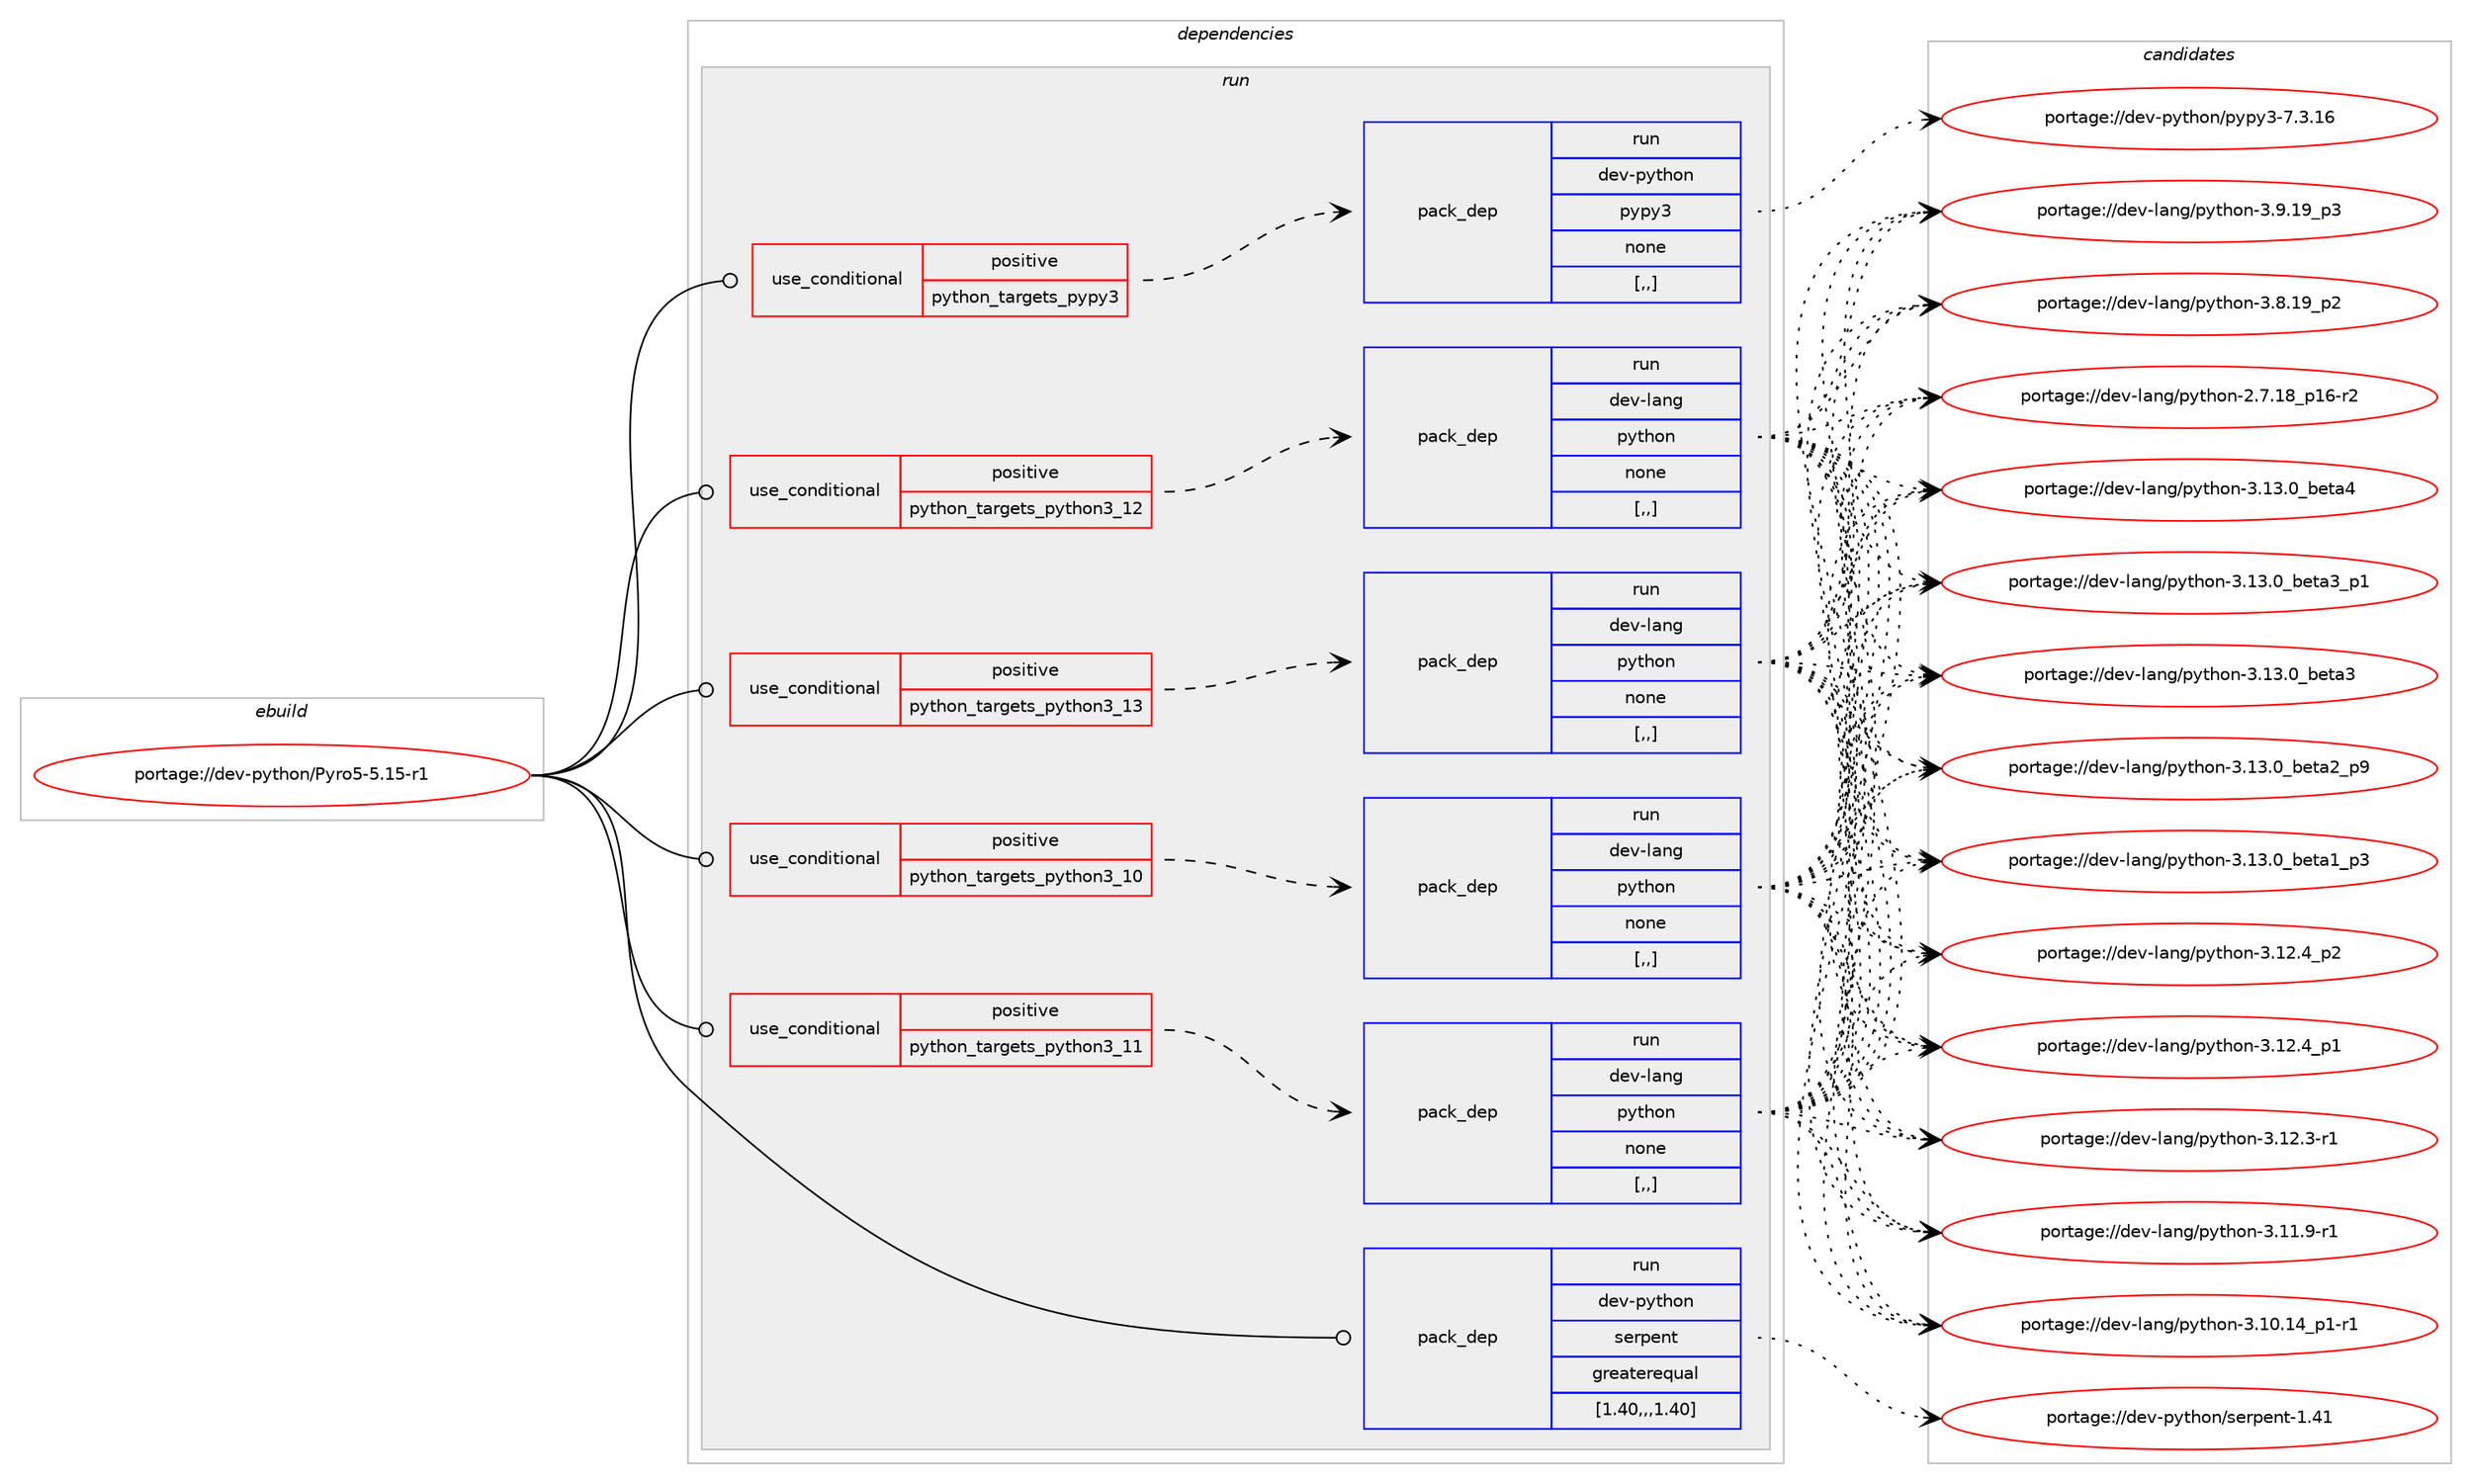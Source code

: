 digraph prolog {

# *************
# Graph options
# *************

newrank=true;
concentrate=true;
compound=true;
graph [rankdir=LR,fontname=Helvetica,fontsize=10,ranksep=1.5];#, ranksep=2.5, nodesep=0.2];
edge  [arrowhead=vee];
node  [fontname=Helvetica,fontsize=10];

# **********
# The ebuild
# **********

subgraph cluster_leftcol {
color=gray;
label=<<i>ebuild</i>>;
id [label="portage://dev-python/Pyro5-5.15-r1", color=red, width=4, href="../dev-python/Pyro5-5.15-r1.svg"];
}

# ****************
# The dependencies
# ****************

subgraph cluster_midcol {
color=gray;
label=<<i>dependencies</i>>;
subgraph cluster_compile {
fillcolor="#eeeeee";
style=filled;
label=<<i>compile</i>>;
}
subgraph cluster_compileandrun {
fillcolor="#eeeeee";
style=filled;
label=<<i>compile and run</i>>;
}
subgraph cluster_run {
fillcolor="#eeeeee";
style=filled;
label=<<i>run</i>>;
subgraph cond30783 {
dependency141720 [label=<<TABLE BORDER="0" CELLBORDER="1" CELLSPACING="0" CELLPADDING="4"><TR><TD ROWSPAN="3" CELLPADDING="10">use_conditional</TD></TR><TR><TD>positive</TD></TR><TR><TD>python_targets_pypy3</TD></TR></TABLE>>, shape=none, color=red];
subgraph pack109693 {
dependency141721 [label=<<TABLE BORDER="0" CELLBORDER="1" CELLSPACING="0" CELLPADDING="4" WIDTH="220"><TR><TD ROWSPAN="6" CELLPADDING="30">pack_dep</TD></TR><TR><TD WIDTH="110">run</TD></TR><TR><TD>dev-python</TD></TR><TR><TD>pypy3</TD></TR><TR><TD>none</TD></TR><TR><TD>[,,]</TD></TR></TABLE>>, shape=none, color=blue];
}
dependency141720:e -> dependency141721:w [weight=20,style="dashed",arrowhead="vee"];
}
id:e -> dependency141720:w [weight=20,style="solid",arrowhead="odot"];
subgraph cond30784 {
dependency141722 [label=<<TABLE BORDER="0" CELLBORDER="1" CELLSPACING="0" CELLPADDING="4"><TR><TD ROWSPAN="3" CELLPADDING="10">use_conditional</TD></TR><TR><TD>positive</TD></TR><TR><TD>python_targets_python3_10</TD></TR></TABLE>>, shape=none, color=red];
subgraph pack109694 {
dependency141723 [label=<<TABLE BORDER="0" CELLBORDER="1" CELLSPACING="0" CELLPADDING="4" WIDTH="220"><TR><TD ROWSPAN="6" CELLPADDING="30">pack_dep</TD></TR><TR><TD WIDTH="110">run</TD></TR><TR><TD>dev-lang</TD></TR><TR><TD>python</TD></TR><TR><TD>none</TD></TR><TR><TD>[,,]</TD></TR></TABLE>>, shape=none, color=blue];
}
dependency141722:e -> dependency141723:w [weight=20,style="dashed",arrowhead="vee"];
}
id:e -> dependency141722:w [weight=20,style="solid",arrowhead="odot"];
subgraph cond30785 {
dependency141724 [label=<<TABLE BORDER="0" CELLBORDER="1" CELLSPACING="0" CELLPADDING="4"><TR><TD ROWSPAN="3" CELLPADDING="10">use_conditional</TD></TR><TR><TD>positive</TD></TR><TR><TD>python_targets_python3_11</TD></TR></TABLE>>, shape=none, color=red];
subgraph pack109695 {
dependency141725 [label=<<TABLE BORDER="0" CELLBORDER="1" CELLSPACING="0" CELLPADDING="4" WIDTH="220"><TR><TD ROWSPAN="6" CELLPADDING="30">pack_dep</TD></TR><TR><TD WIDTH="110">run</TD></TR><TR><TD>dev-lang</TD></TR><TR><TD>python</TD></TR><TR><TD>none</TD></TR><TR><TD>[,,]</TD></TR></TABLE>>, shape=none, color=blue];
}
dependency141724:e -> dependency141725:w [weight=20,style="dashed",arrowhead="vee"];
}
id:e -> dependency141724:w [weight=20,style="solid",arrowhead="odot"];
subgraph cond30786 {
dependency141726 [label=<<TABLE BORDER="0" CELLBORDER="1" CELLSPACING="0" CELLPADDING="4"><TR><TD ROWSPAN="3" CELLPADDING="10">use_conditional</TD></TR><TR><TD>positive</TD></TR><TR><TD>python_targets_python3_12</TD></TR></TABLE>>, shape=none, color=red];
subgraph pack109696 {
dependency141727 [label=<<TABLE BORDER="0" CELLBORDER="1" CELLSPACING="0" CELLPADDING="4" WIDTH="220"><TR><TD ROWSPAN="6" CELLPADDING="30">pack_dep</TD></TR><TR><TD WIDTH="110">run</TD></TR><TR><TD>dev-lang</TD></TR><TR><TD>python</TD></TR><TR><TD>none</TD></TR><TR><TD>[,,]</TD></TR></TABLE>>, shape=none, color=blue];
}
dependency141726:e -> dependency141727:w [weight=20,style="dashed",arrowhead="vee"];
}
id:e -> dependency141726:w [weight=20,style="solid",arrowhead="odot"];
subgraph cond30787 {
dependency141728 [label=<<TABLE BORDER="0" CELLBORDER="1" CELLSPACING="0" CELLPADDING="4"><TR><TD ROWSPAN="3" CELLPADDING="10">use_conditional</TD></TR><TR><TD>positive</TD></TR><TR><TD>python_targets_python3_13</TD></TR></TABLE>>, shape=none, color=red];
subgraph pack109697 {
dependency141729 [label=<<TABLE BORDER="0" CELLBORDER="1" CELLSPACING="0" CELLPADDING="4" WIDTH="220"><TR><TD ROWSPAN="6" CELLPADDING="30">pack_dep</TD></TR><TR><TD WIDTH="110">run</TD></TR><TR><TD>dev-lang</TD></TR><TR><TD>python</TD></TR><TR><TD>none</TD></TR><TR><TD>[,,]</TD></TR></TABLE>>, shape=none, color=blue];
}
dependency141728:e -> dependency141729:w [weight=20,style="dashed",arrowhead="vee"];
}
id:e -> dependency141728:w [weight=20,style="solid",arrowhead="odot"];
subgraph pack109698 {
dependency141730 [label=<<TABLE BORDER="0" CELLBORDER="1" CELLSPACING="0" CELLPADDING="4" WIDTH="220"><TR><TD ROWSPAN="6" CELLPADDING="30">pack_dep</TD></TR><TR><TD WIDTH="110">run</TD></TR><TR><TD>dev-python</TD></TR><TR><TD>serpent</TD></TR><TR><TD>greaterequal</TD></TR><TR><TD>[1.40,,,1.40]</TD></TR></TABLE>>, shape=none, color=blue];
}
id:e -> dependency141730:w [weight=20,style="solid",arrowhead="odot"];
}
}

# **************
# The candidates
# **************

subgraph cluster_choices {
rank=same;
color=gray;
label=<<i>candidates</i>>;

subgraph choice109693 {
color=black;
nodesep=1;
choice10010111845112121116104111110471121211121215145554651464954 [label="portage://dev-python/pypy3-7.3.16", color=red, width=4,href="../dev-python/pypy3-7.3.16.svg"];
dependency141721:e -> choice10010111845112121116104111110471121211121215145554651464954:w [style=dotted,weight="100"];
}
subgraph choice109694 {
color=black;
nodesep=1;
choice1001011184510897110103471121211161041111104551464951464895981011169752 [label="portage://dev-lang/python-3.13.0_beta4", color=red, width=4,href="../dev-lang/python-3.13.0_beta4.svg"];
choice10010111845108971101034711212111610411111045514649514648959810111697519511249 [label="portage://dev-lang/python-3.13.0_beta3_p1", color=red, width=4,href="../dev-lang/python-3.13.0_beta3_p1.svg"];
choice1001011184510897110103471121211161041111104551464951464895981011169751 [label="portage://dev-lang/python-3.13.0_beta3", color=red, width=4,href="../dev-lang/python-3.13.0_beta3.svg"];
choice10010111845108971101034711212111610411111045514649514648959810111697509511257 [label="portage://dev-lang/python-3.13.0_beta2_p9", color=red, width=4,href="../dev-lang/python-3.13.0_beta2_p9.svg"];
choice10010111845108971101034711212111610411111045514649514648959810111697499511251 [label="portage://dev-lang/python-3.13.0_beta1_p3", color=red, width=4,href="../dev-lang/python-3.13.0_beta1_p3.svg"];
choice100101118451089711010347112121116104111110455146495046529511250 [label="portage://dev-lang/python-3.12.4_p2", color=red, width=4,href="../dev-lang/python-3.12.4_p2.svg"];
choice100101118451089711010347112121116104111110455146495046529511249 [label="portage://dev-lang/python-3.12.4_p1", color=red, width=4,href="../dev-lang/python-3.12.4_p1.svg"];
choice100101118451089711010347112121116104111110455146495046514511449 [label="portage://dev-lang/python-3.12.3-r1", color=red, width=4,href="../dev-lang/python-3.12.3-r1.svg"];
choice100101118451089711010347112121116104111110455146494946574511449 [label="portage://dev-lang/python-3.11.9-r1", color=red, width=4,href="../dev-lang/python-3.11.9-r1.svg"];
choice100101118451089711010347112121116104111110455146494846495295112494511449 [label="portage://dev-lang/python-3.10.14_p1-r1", color=red, width=4,href="../dev-lang/python-3.10.14_p1-r1.svg"];
choice100101118451089711010347112121116104111110455146574649579511251 [label="portage://dev-lang/python-3.9.19_p3", color=red, width=4,href="../dev-lang/python-3.9.19_p3.svg"];
choice100101118451089711010347112121116104111110455146564649579511250 [label="portage://dev-lang/python-3.8.19_p2", color=red, width=4,href="../dev-lang/python-3.8.19_p2.svg"];
choice100101118451089711010347112121116104111110455046554649569511249544511450 [label="portage://dev-lang/python-2.7.18_p16-r2", color=red, width=4,href="../dev-lang/python-2.7.18_p16-r2.svg"];
dependency141723:e -> choice1001011184510897110103471121211161041111104551464951464895981011169752:w [style=dotted,weight="100"];
dependency141723:e -> choice10010111845108971101034711212111610411111045514649514648959810111697519511249:w [style=dotted,weight="100"];
dependency141723:e -> choice1001011184510897110103471121211161041111104551464951464895981011169751:w [style=dotted,weight="100"];
dependency141723:e -> choice10010111845108971101034711212111610411111045514649514648959810111697509511257:w [style=dotted,weight="100"];
dependency141723:e -> choice10010111845108971101034711212111610411111045514649514648959810111697499511251:w [style=dotted,weight="100"];
dependency141723:e -> choice100101118451089711010347112121116104111110455146495046529511250:w [style=dotted,weight="100"];
dependency141723:e -> choice100101118451089711010347112121116104111110455146495046529511249:w [style=dotted,weight="100"];
dependency141723:e -> choice100101118451089711010347112121116104111110455146495046514511449:w [style=dotted,weight="100"];
dependency141723:e -> choice100101118451089711010347112121116104111110455146494946574511449:w [style=dotted,weight="100"];
dependency141723:e -> choice100101118451089711010347112121116104111110455146494846495295112494511449:w [style=dotted,weight="100"];
dependency141723:e -> choice100101118451089711010347112121116104111110455146574649579511251:w [style=dotted,weight="100"];
dependency141723:e -> choice100101118451089711010347112121116104111110455146564649579511250:w [style=dotted,weight="100"];
dependency141723:e -> choice100101118451089711010347112121116104111110455046554649569511249544511450:w [style=dotted,weight="100"];
}
subgraph choice109695 {
color=black;
nodesep=1;
choice1001011184510897110103471121211161041111104551464951464895981011169752 [label="portage://dev-lang/python-3.13.0_beta4", color=red, width=4,href="../dev-lang/python-3.13.0_beta4.svg"];
choice10010111845108971101034711212111610411111045514649514648959810111697519511249 [label="portage://dev-lang/python-3.13.0_beta3_p1", color=red, width=4,href="../dev-lang/python-3.13.0_beta3_p1.svg"];
choice1001011184510897110103471121211161041111104551464951464895981011169751 [label="portage://dev-lang/python-3.13.0_beta3", color=red, width=4,href="../dev-lang/python-3.13.0_beta3.svg"];
choice10010111845108971101034711212111610411111045514649514648959810111697509511257 [label="portage://dev-lang/python-3.13.0_beta2_p9", color=red, width=4,href="../dev-lang/python-3.13.0_beta2_p9.svg"];
choice10010111845108971101034711212111610411111045514649514648959810111697499511251 [label="portage://dev-lang/python-3.13.0_beta1_p3", color=red, width=4,href="../dev-lang/python-3.13.0_beta1_p3.svg"];
choice100101118451089711010347112121116104111110455146495046529511250 [label="portage://dev-lang/python-3.12.4_p2", color=red, width=4,href="../dev-lang/python-3.12.4_p2.svg"];
choice100101118451089711010347112121116104111110455146495046529511249 [label="portage://dev-lang/python-3.12.4_p1", color=red, width=4,href="../dev-lang/python-3.12.4_p1.svg"];
choice100101118451089711010347112121116104111110455146495046514511449 [label="portage://dev-lang/python-3.12.3-r1", color=red, width=4,href="../dev-lang/python-3.12.3-r1.svg"];
choice100101118451089711010347112121116104111110455146494946574511449 [label="portage://dev-lang/python-3.11.9-r1", color=red, width=4,href="../dev-lang/python-3.11.9-r1.svg"];
choice100101118451089711010347112121116104111110455146494846495295112494511449 [label="portage://dev-lang/python-3.10.14_p1-r1", color=red, width=4,href="../dev-lang/python-3.10.14_p1-r1.svg"];
choice100101118451089711010347112121116104111110455146574649579511251 [label="portage://dev-lang/python-3.9.19_p3", color=red, width=4,href="../dev-lang/python-3.9.19_p3.svg"];
choice100101118451089711010347112121116104111110455146564649579511250 [label="portage://dev-lang/python-3.8.19_p2", color=red, width=4,href="../dev-lang/python-3.8.19_p2.svg"];
choice100101118451089711010347112121116104111110455046554649569511249544511450 [label="portage://dev-lang/python-2.7.18_p16-r2", color=red, width=4,href="../dev-lang/python-2.7.18_p16-r2.svg"];
dependency141725:e -> choice1001011184510897110103471121211161041111104551464951464895981011169752:w [style=dotted,weight="100"];
dependency141725:e -> choice10010111845108971101034711212111610411111045514649514648959810111697519511249:w [style=dotted,weight="100"];
dependency141725:e -> choice1001011184510897110103471121211161041111104551464951464895981011169751:w [style=dotted,weight="100"];
dependency141725:e -> choice10010111845108971101034711212111610411111045514649514648959810111697509511257:w [style=dotted,weight="100"];
dependency141725:e -> choice10010111845108971101034711212111610411111045514649514648959810111697499511251:w [style=dotted,weight="100"];
dependency141725:e -> choice100101118451089711010347112121116104111110455146495046529511250:w [style=dotted,weight="100"];
dependency141725:e -> choice100101118451089711010347112121116104111110455146495046529511249:w [style=dotted,weight="100"];
dependency141725:e -> choice100101118451089711010347112121116104111110455146495046514511449:w [style=dotted,weight="100"];
dependency141725:e -> choice100101118451089711010347112121116104111110455146494946574511449:w [style=dotted,weight="100"];
dependency141725:e -> choice100101118451089711010347112121116104111110455146494846495295112494511449:w [style=dotted,weight="100"];
dependency141725:e -> choice100101118451089711010347112121116104111110455146574649579511251:w [style=dotted,weight="100"];
dependency141725:e -> choice100101118451089711010347112121116104111110455146564649579511250:w [style=dotted,weight="100"];
dependency141725:e -> choice100101118451089711010347112121116104111110455046554649569511249544511450:w [style=dotted,weight="100"];
}
subgraph choice109696 {
color=black;
nodesep=1;
choice1001011184510897110103471121211161041111104551464951464895981011169752 [label="portage://dev-lang/python-3.13.0_beta4", color=red, width=4,href="../dev-lang/python-3.13.0_beta4.svg"];
choice10010111845108971101034711212111610411111045514649514648959810111697519511249 [label="portage://dev-lang/python-3.13.0_beta3_p1", color=red, width=4,href="../dev-lang/python-3.13.0_beta3_p1.svg"];
choice1001011184510897110103471121211161041111104551464951464895981011169751 [label="portage://dev-lang/python-3.13.0_beta3", color=red, width=4,href="../dev-lang/python-3.13.0_beta3.svg"];
choice10010111845108971101034711212111610411111045514649514648959810111697509511257 [label="portage://dev-lang/python-3.13.0_beta2_p9", color=red, width=4,href="../dev-lang/python-3.13.0_beta2_p9.svg"];
choice10010111845108971101034711212111610411111045514649514648959810111697499511251 [label="portage://dev-lang/python-3.13.0_beta1_p3", color=red, width=4,href="../dev-lang/python-3.13.0_beta1_p3.svg"];
choice100101118451089711010347112121116104111110455146495046529511250 [label="portage://dev-lang/python-3.12.4_p2", color=red, width=4,href="../dev-lang/python-3.12.4_p2.svg"];
choice100101118451089711010347112121116104111110455146495046529511249 [label="portage://dev-lang/python-3.12.4_p1", color=red, width=4,href="../dev-lang/python-3.12.4_p1.svg"];
choice100101118451089711010347112121116104111110455146495046514511449 [label="portage://dev-lang/python-3.12.3-r1", color=red, width=4,href="../dev-lang/python-3.12.3-r1.svg"];
choice100101118451089711010347112121116104111110455146494946574511449 [label="portage://dev-lang/python-3.11.9-r1", color=red, width=4,href="../dev-lang/python-3.11.9-r1.svg"];
choice100101118451089711010347112121116104111110455146494846495295112494511449 [label="portage://dev-lang/python-3.10.14_p1-r1", color=red, width=4,href="../dev-lang/python-3.10.14_p1-r1.svg"];
choice100101118451089711010347112121116104111110455146574649579511251 [label="portage://dev-lang/python-3.9.19_p3", color=red, width=4,href="../dev-lang/python-3.9.19_p3.svg"];
choice100101118451089711010347112121116104111110455146564649579511250 [label="portage://dev-lang/python-3.8.19_p2", color=red, width=4,href="../dev-lang/python-3.8.19_p2.svg"];
choice100101118451089711010347112121116104111110455046554649569511249544511450 [label="portage://dev-lang/python-2.7.18_p16-r2", color=red, width=4,href="../dev-lang/python-2.7.18_p16-r2.svg"];
dependency141727:e -> choice1001011184510897110103471121211161041111104551464951464895981011169752:w [style=dotted,weight="100"];
dependency141727:e -> choice10010111845108971101034711212111610411111045514649514648959810111697519511249:w [style=dotted,weight="100"];
dependency141727:e -> choice1001011184510897110103471121211161041111104551464951464895981011169751:w [style=dotted,weight="100"];
dependency141727:e -> choice10010111845108971101034711212111610411111045514649514648959810111697509511257:w [style=dotted,weight="100"];
dependency141727:e -> choice10010111845108971101034711212111610411111045514649514648959810111697499511251:w [style=dotted,weight="100"];
dependency141727:e -> choice100101118451089711010347112121116104111110455146495046529511250:w [style=dotted,weight="100"];
dependency141727:e -> choice100101118451089711010347112121116104111110455146495046529511249:w [style=dotted,weight="100"];
dependency141727:e -> choice100101118451089711010347112121116104111110455146495046514511449:w [style=dotted,weight="100"];
dependency141727:e -> choice100101118451089711010347112121116104111110455146494946574511449:w [style=dotted,weight="100"];
dependency141727:e -> choice100101118451089711010347112121116104111110455146494846495295112494511449:w [style=dotted,weight="100"];
dependency141727:e -> choice100101118451089711010347112121116104111110455146574649579511251:w [style=dotted,weight="100"];
dependency141727:e -> choice100101118451089711010347112121116104111110455146564649579511250:w [style=dotted,weight="100"];
dependency141727:e -> choice100101118451089711010347112121116104111110455046554649569511249544511450:w [style=dotted,weight="100"];
}
subgraph choice109697 {
color=black;
nodesep=1;
choice1001011184510897110103471121211161041111104551464951464895981011169752 [label="portage://dev-lang/python-3.13.0_beta4", color=red, width=4,href="../dev-lang/python-3.13.0_beta4.svg"];
choice10010111845108971101034711212111610411111045514649514648959810111697519511249 [label="portage://dev-lang/python-3.13.0_beta3_p1", color=red, width=4,href="../dev-lang/python-3.13.0_beta3_p1.svg"];
choice1001011184510897110103471121211161041111104551464951464895981011169751 [label="portage://dev-lang/python-3.13.0_beta3", color=red, width=4,href="../dev-lang/python-3.13.0_beta3.svg"];
choice10010111845108971101034711212111610411111045514649514648959810111697509511257 [label="portage://dev-lang/python-3.13.0_beta2_p9", color=red, width=4,href="../dev-lang/python-3.13.0_beta2_p9.svg"];
choice10010111845108971101034711212111610411111045514649514648959810111697499511251 [label="portage://dev-lang/python-3.13.0_beta1_p3", color=red, width=4,href="../dev-lang/python-3.13.0_beta1_p3.svg"];
choice100101118451089711010347112121116104111110455146495046529511250 [label="portage://dev-lang/python-3.12.4_p2", color=red, width=4,href="../dev-lang/python-3.12.4_p2.svg"];
choice100101118451089711010347112121116104111110455146495046529511249 [label="portage://dev-lang/python-3.12.4_p1", color=red, width=4,href="../dev-lang/python-3.12.4_p1.svg"];
choice100101118451089711010347112121116104111110455146495046514511449 [label="portage://dev-lang/python-3.12.3-r1", color=red, width=4,href="../dev-lang/python-3.12.3-r1.svg"];
choice100101118451089711010347112121116104111110455146494946574511449 [label="portage://dev-lang/python-3.11.9-r1", color=red, width=4,href="../dev-lang/python-3.11.9-r1.svg"];
choice100101118451089711010347112121116104111110455146494846495295112494511449 [label="portage://dev-lang/python-3.10.14_p1-r1", color=red, width=4,href="../dev-lang/python-3.10.14_p1-r1.svg"];
choice100101118451089711010347112121116104111110455146574649579511251 [label="portage://dev-lang/python-3.9.19_p3", color=red, width=4,href="../dev-lang/python-3.9.19_p3.svg"];
choice100101118451089711010347112121116104111110455146564649579511250 [label="portage://dev-lang/python-3.8.19_p2", color=red, width=4,href="../dev-lang/python-3.8.19_p2.svg"];
choice100101118451089711010347112121116104111110455046554649569511249544511450 [label="portage://dev-lang/python-2.7.18_p16-r2", color=red, width=4,href="../dev-lang/python-2.7.18_p16-r2.svg"];
dependency141729:e -> choice1001011184510897110103471121211161041111104551464951464895981011169752:w [style=dotted,weight="100"];
dependency141729:e -> choice10010111845108971101034711212111610411111045514649514648959810111697519511249:w [style=dotted,weight="100"];
dependency141729:e -> choice1001011184510897110103471121211161041111104551464951464895981011169751:w [style=dotted,weight="100"];
dependency141729:e -> choice10010111845108971101034711212111610411111045514649514648959810111697509511257:w [style=dotted,weight="100"];
dependency141729:e -> choice10010111845108971101034711212111610411111045514649514648959810111697499511251:w [style=dotted,weight="100"];
dependency141729:e -> choice100101118451089711010347112121116104111110455146495046529511250:w [style=dotted,weight="100"];
dependency141729:e -> choice100101118451089711010347112121116104111110455146495046529511249:w [style=dotted,weight="100"];
dependency141729:e -> choice100101118451089711010347112121116104111110455146495046514511449:w [style=dotted,weight="100"];
dependency141729:e -> choice100101118451089711010347112121116104111110455146494946574511449:w [style=dotted,weight="100"];
dependency141729:e -> choice100101118451089711010347112121116104111110455146494846495295112494511449:w [style=dotted,weight="100"];
dependency141729:e -> choice100101118451089711010347112121116104111110455146574649579511251:w [style=dotted,weight="100"];
dependency141729:e -> choice100101118451089711010347112121116104111110455146564649579511250:w [style=dotted,weight="100"];
dependency141729:e -> choice100101118451089711010347112121116104111110455046554649569511249544511450:w [style=dotted,weight="100"];
}
subgraph choice109698 {
color=black;
nodesep=1;
choice10010111845112121116104111110471151011141121011101164549465249 [label="portage://dev-python/serpent-1.41", color=red, width=4,href="../dev-python/serpent-1.41.svg"];
dependency141730:e -> choice10010111845112121116104111110471151011141121011101164549465249:w [style=dotted,weight="100"];
}
}

}
